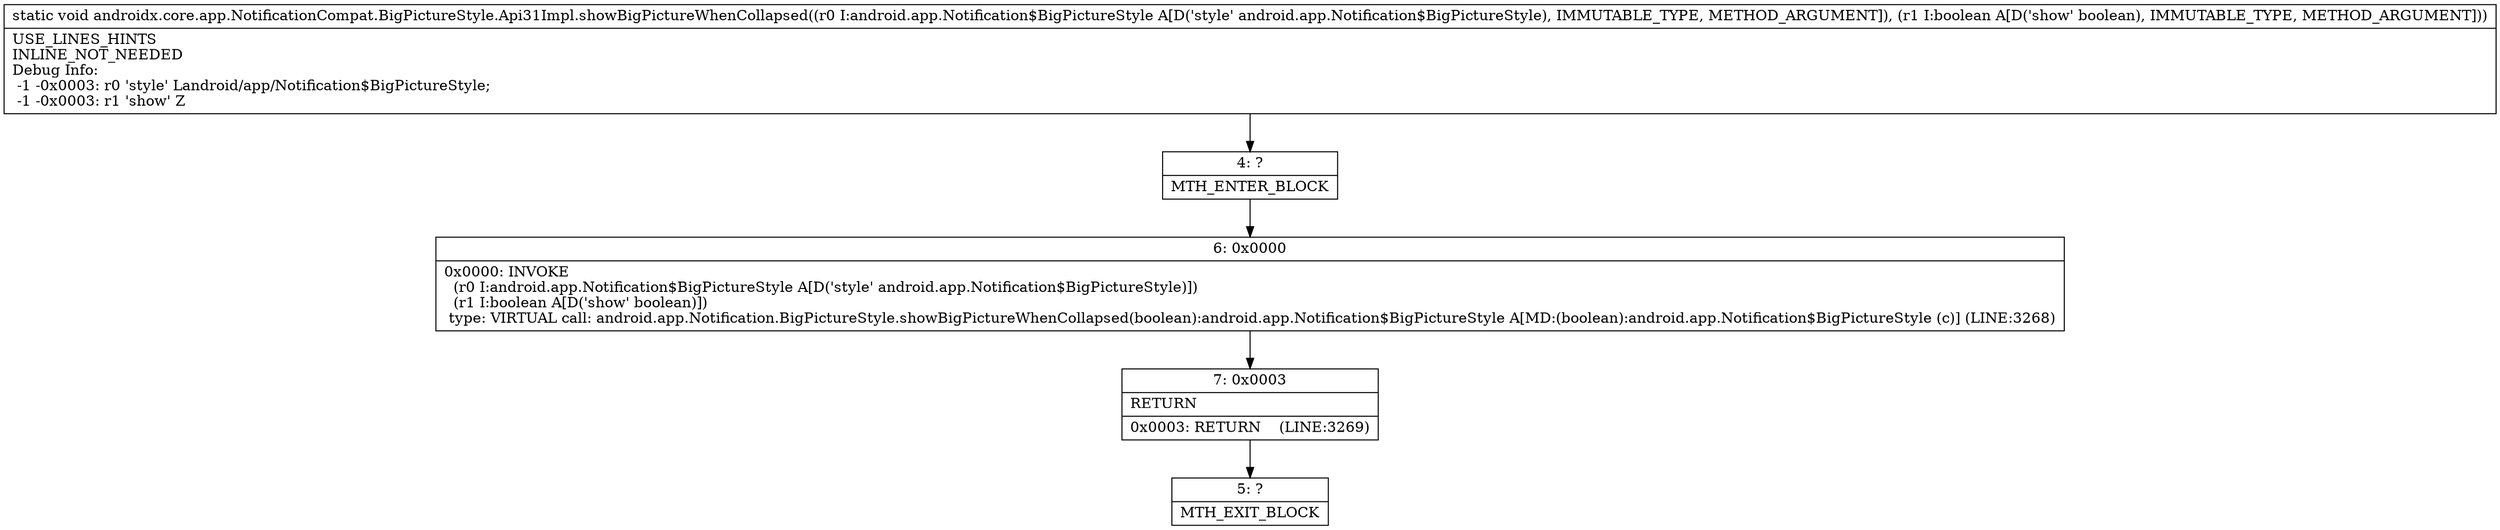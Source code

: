 digraph "CFG forandroidx.core.app.NotificationCompat.BigPictureStyle.Api31Impl.showBigPictureWhenCollapsed(Landroid\/app\/Notification$BigPictureStyle;Z)V" {
Node_4 [shape=record,label="{4\:\ ?|MTH_ENTER_BLOCK\l}"];
Node_6 [shape=record,label="{6\:\ 0x0000|0x0000: INVOKE  \l  (r0 I:android.app.Notification$BigPictureStyle A[D('style' android.app.Notification$BigPictureStyle)])\l  (r1 I:boolean A[D('show' boolean)])\l type: VIRTUAL call: android.app.Notification.BigPictureStyle.showBigPictureWhenCollapsed(boolean):android.app.Notification$BigPictureStyle A[MD:(boolean):android.app.Notification$BigPictureStyle (c)] (LINE:3268)\l}"];
Node_7 [shape=record,label="{7\:\ 0x0003|RETURN\l|0x0003: RETURN    (LINE:3269)\l}"];
Node_5 [shape=record,label="{5\:\ ?|MTH_EXIT_BLOCK\l}"];
MethodNode[shape=record,label="{static void androidx.core.app.NotificationCompat.BigPictureStyle.Api31Impl.showBigPictureWhenCollapsed((r0 I:android.app.Notification$BigPictureStyle A[D('style' android.app.Notification$BigPictureStyle), IMMUTABLE_TYPE, METHOD_ARGUMENT]), (r1 I:boolean A[D('show' boolean), IMMUTABLE_TYPE, METHOD_ARGUMENT]))  | USE_LINES_HINTS\lINLINE_NOT_NEEDED\lDebug Info:\l  \-1 \-0x0003: r0 'style' Landroid\/app\/Notification$BigPictureStyle;\l  \-1 \-0x0003: r1 'show' Z\l}"];
MethodNode -> Node_4;Node_4 -> Node_6;
Node_6 -> Node_7;
Node_7 -> Node_5;
}

